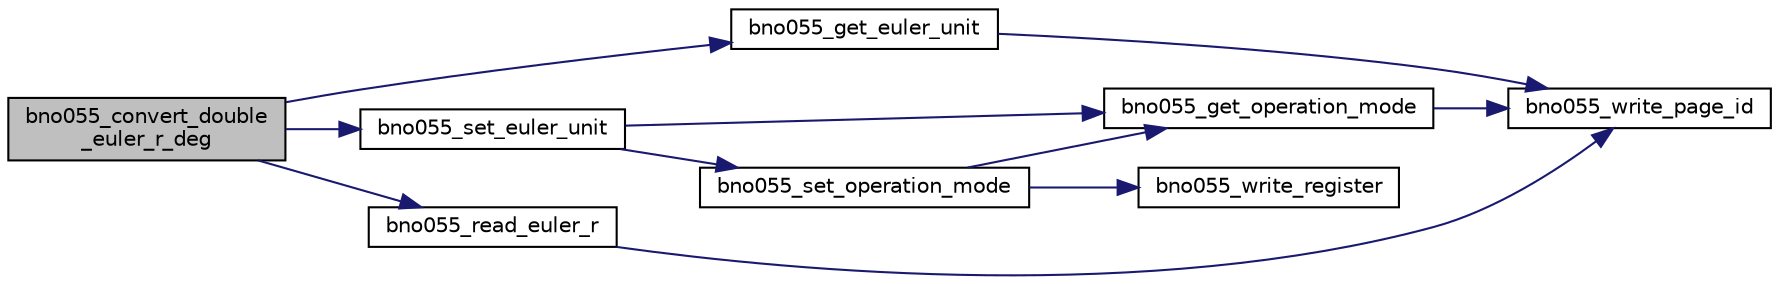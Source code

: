 digraph "bno055_convert_double_euler_r_deg"
{
  edge [fontname="Helvetica",fontsize="10",labelfontname="Helvetica",labelfontsize="10"];
  node [fontname="Helvetica",fontsize="10",shape=record];
  rankdir="LR";
  Node1 [label="bno055_convert_double\l_euler_r_deg",height=0.2,width=0.4,color="black", fillcolor="grey75", style="filled", fontcolor="black"];
  Node1 -> Node2 [color="midnightblue",fontsize="10",style="solid",fontname="Helvetica"];
  Node2 [label="bno055_get_euler_unit",height=0.2,width=0.4,color="black", fillcolor="white", style="filled",URL="$bno055_8h.html#a680563fccbbca025b46c92640c81eec6",tooltip="This API used to read the Euler unit from register from 0x3B bit 2. "];
  Node2 -> Node3 [color="midnightblue",fontsize="10",style="solid",fontname="Helvetica"];
  Node3 [label="bno055_write_page_id",height=0.2,width=0.4,color="black", fillcolor="white", style="filled",URL="$bno055_8h.html#aba65b8682ba0645b5b9ab0ea64eb4c7e",tooltip="This API used to write the page id register 0x07. "];
  Node1 -> Node4 [color="midnightblue",fontsize="10",style="solid",fontname="Helvetica"];
  Node4 [label="bno055_set_euler_unit",height=0.2,width=0.4,color="black", fillcolor="white", style="filled",URL="$bno055_8h.html#a4667f68ec64b12f37bcbb914dd68c17e",tooltip="This API used to write the Euler unit from register from 0x3B bit 2. "];
  Node4 -> Node5 [color="midnightblue",fontsize="10",style="solid",fontname="Helvetica"];
  Node5 [label="bno055_get_operation_mode",height=0.2,width=0.4,color="black", fillcolor="white", style="filled",URL="$bno055_8h.html#a610cc17a4638c57f2cc4352280ca418b",tooltip="This API used to read the operation mode from register from 0x3D bit 0 to 3. "];
  Node5 -> Node3 [color="midnightblue",fontsize="10",style="solid",fontname="Helvetica"];
  Node4 -> Node6 [color="midnightblue",fontsize="10",style="solid",fontname="Helvetica"];
  Node6 [label="bno055_set_operation_mode",height=0.2,width=0.4,color="black", fillcolor="white", style="filled",URL="$bno055_8h.html#a42db870e00f008575aa5dbafa60bf927",tooltip="This API used to write the operation mode from register from 0x3D bit 0 to 3. "];
  Node6 -> Node5 [color="midnightblue",fontsize="10",style="solid",fontname="Helvetica"];
  Node6 -> Node7 [color="midnightblue",fontsize="10",style="solid",fontname="Helvetica"];
  Node7 [label="bno055_write_register",height=0.2,width=0.4,color="black", fillcolor="white", style="filled",URL="$bno055_8h.html#adbdf24752c36e42a7c957dfc32c8a6e3",tooltip="This API gives data to the given register and the data is written in the corresponding register addre..."];
  Node1 -> Node8 [color="midnightblue",fontsize="10",style="solid",fontname="Helvetica"];
  Node8 [label="bno055_read_euler_r",height=0.2,width=0.4,color="black", fillcolor="white", style="filled",URL="$bno055_8h.html#ae3ff943d718eda399a19409f91e61756",tooltip="This API reads Euler data r values from register 0x1C and 0x1D it is a two byte data. "];
  Node8 -> Node3 [color="midnightblue",fontsize="10",style="solid",fontname="Helvetica"];
}

